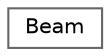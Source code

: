 digraph "Graphical Class Hierarchy"
{
 // LATEX_PDF_SIZE
  bgcolor="transparent";
  edge [fontname=Helvetica,fontsize=10,labelfontname=Helvetica,labelfontsize=10];
  node [fontname=Helvetica,fontsize=10,shape=box,height=0.2,width=0.4];
  rankdir="LR";
  Node0 [id="Node000000",label="Beam",height=0.2,width=0.4,color="grey40", fillcolor="white", style="filled",URL="$struct_beam.html",tooltip="A simplified data structure for use in interface with other codes."];
}
